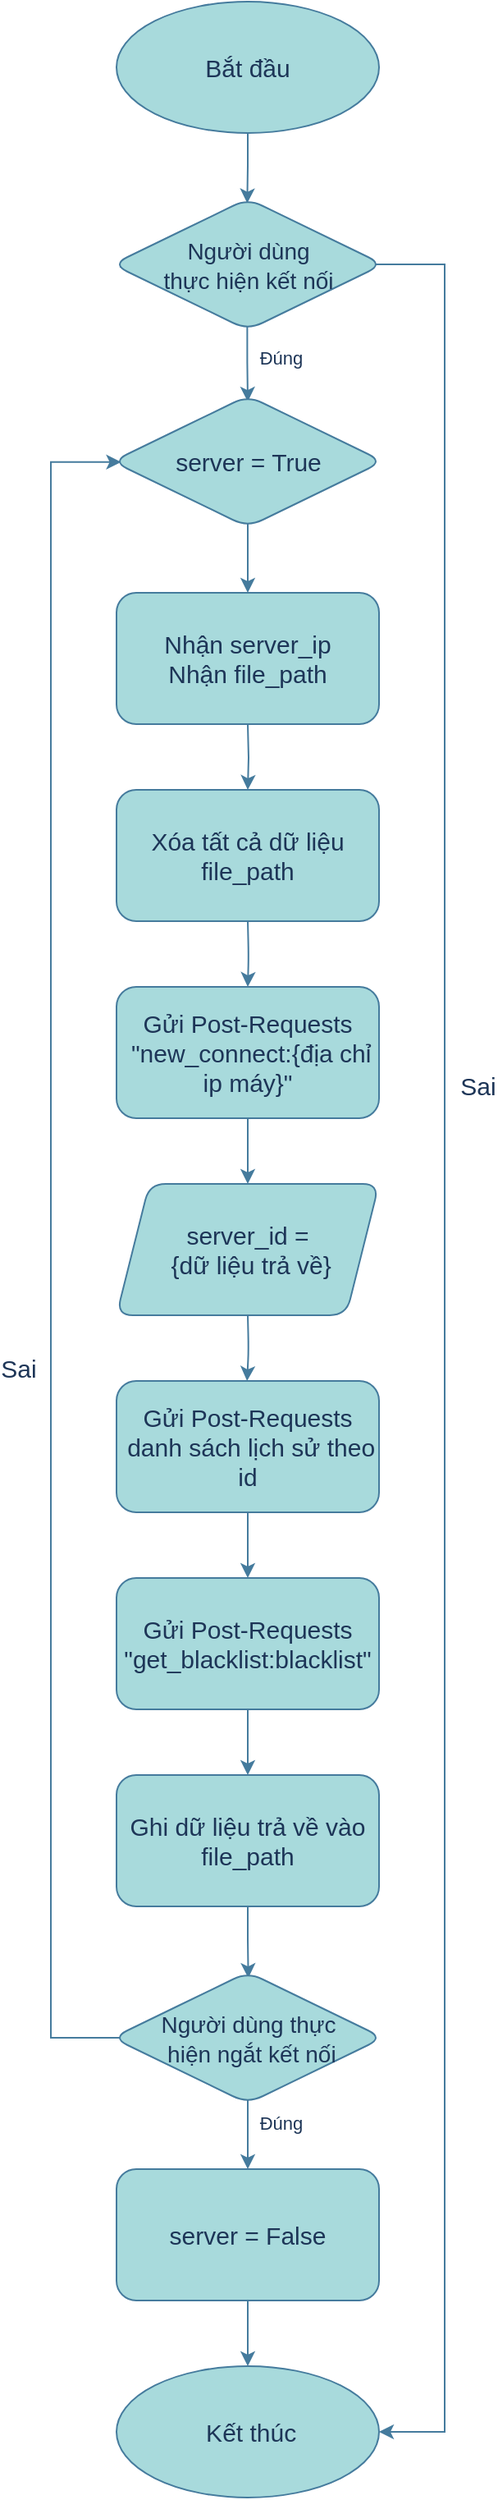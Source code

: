 <mxfile version="22.1.17" type="github">
  <diagram name="Trang-1" id="ER4wUnBnk97Xg_GWKOxj">
    <mxGraphModel dx="441" dy="1476" grid="1" gridSize="10" guides="1" tooltips="1" connect="1" arrows="1" fold="1" page="1" pageScale="1" pageWidth="827" pageHeight="1169" math="0" shadow="0">
      <root>
        <mxCell id="0" />
        <mxCell id="1" parent="0" />
        <mxCell id="s5Z9yiFXvZ2uZ-HgDR5P-3" style="edgeStyle=orthogonalEdgeStyle;rounded=0;orthogonalLoop=1;jettySize=auto;html=1;exitX=0.5;exitY=1;exitDx=0;exitDy=0;labelBackgroundColor=none;strokeColor=#457B9D;fontColor=default;entryX=0.498;entryY=0.035;entryDx=0;entryDy=0;entryPerimeter=0;fontSize=15;" parent="1" source="Ut0xZS67pPm9S65PYU5N-2" target="UqTQKJ_4IadXjokfk2YP-3" edge="1">
          <mxGeometry relative="1" as="geometry">
            <mxPoint x="360.0" y="80.0" as="targetPoint" />
          </mxGeometry>
        </mxCell>
        <mxCell id="Ut0xZS67pPm9S65PYU5N-2" value="Bắt đầu" style="ellipse;whiteSpace=wrap;html=1;labelBackgroundColor=none;fillColor=#A8DADC;strokeColor=#457B9D;fontColor=#1D3557;rounded=1;fontSize=15;" parent="1" vertex="1">
          <mxGeometry x="280" y="-40" width="160" height="80" as="geometry" />
        </mxCell>
        <mxCell id="Ut0xZS67pPm9S65PYU5N-5" style="edgeStyle=orthogonalEdgeStyle;rounded=1;orthogonalLoop=1;jettySize=auto;html=1;exitX=0.5;exitY=1;exitDx=0;exitDy=0;entryX=0.5;entryY=0;entryDx=0;entryDy=0;labelBackgroundColor=none;strokeColor=#457B9D;fontColor=default;fontSize=15;" parent="1" source="Ut0xZS67pPm9S65PYU5N-6" edge="1">
          <mxGeometry relative="1" as="geometry">
            <mxPoint x="360" y="680" as="targetPoint" />
          </mxGeometry>
        </mxCell>
        <mxCell id="Ut0xZS67pPm9S65PYU5N-6" value="Gửi Post-Requests&lt;br style=&quot;font-size: 15px;&quot;&gt;&amp;nbsp;&quot;new_connect:{địa chỉ ip máy}&quot;" style="rounded=1;whiteSpace=wrap;html=1;labelBackgroundColor=none;fillColor=#A8DADC;strokeColor=#457B9D;fontColor=#1D3557;fontSize=15;" parent="1" vertex="1">
          <mxGeometry x="280" y="560" width="160" height="80" as="geometry" />
        </mxCell>
        <mxCell id="Ut0xZS67pPm9S65PYU5N-38" style="edgeStyle=orthogonalEdgeStyle;rounded=1;orthogonalLoop=1;jettySize=auto;html=1;entryX=0.5;entryY=0;entryDx=0;entryDy=0;labelBackgroundColor=none;strokeColor=#457B9D;fontColor=default;exitX=0.5;exitY=0.035;exitDx=0;exitDy=0;exitPerimeter=0;fontSize=15;" parent="1" source="UqTQKJ_4IadXjokfk2YP-1" edge="1">
          <mxGeometry relative="1" as="geometry">
            <mxPoint x="360" y="320" as="targetPoint" />
            <mxPoint x="360" y="280" as="sourcePoint" />
          </mxGeometry>
        </mxCell>
        <mxCell id="Ut0xZS67pPm9S65PYU5N-12" style="edgeStyle=orthogonalEdgeStyle;rounded=1;orthogonalLoop=1;jettySize=auto;html=1;exitX=0.5;exitY=1;exitDx=0;exitDy=0;labelBackgroundColor=none;strokeColor=#457B9D;fontColor=default;fontSize=15;" parent="1" edge="1">
          <mxGeometry relative="1" as="geometry">
            <mxPoint x="359.579" y="800" as="targetPoint" />
            <mxPoint x="360" y="760" as="sourcePoint" />
          </mxGeometry>
        </mxCell>
        <mxCell id="Ut0xZS67pPm9S65PYU5N-26" style="edgeStyle=orthogonalEdgeStyle;rounded=1;orthogonalLoop=1;jettySize=auto;html=1;entryX=0.5;entryY=0;entryDx=0;entryDy=0;labelBackgroundColor=none;strokeColor=#457B9D;fontColor=default;fontSize=15;" parent="1" source="Ut0xZS67pPm9S65PYU5N-15" target="Ut0xZS67pPm9S65PYU5N-25" edge="1">
          <mxGeometry relative="1" as="geometry" />
        </mxCell>
        <mxCell id="Ut0xZS67pPm9S65PYU5N-15" value="Gửi Post-Requests&lt;br style=&quot;font-size: 15px;&quot;&gt;&amp;nbsp;danh sách lịch sử theo id" style="rounded=1;whiteSpace=wrap;html=1;labelBackgroundColor=none;fillColor=#A8DADC;strokeColor=#457B9D;fontColor=#1D3557;fontSize=15;" parent="1" vertex="1">
          <mxGeometry x="280" y="800" width="160" height="80" as="geometry" />
        </mxCell>
        <mxCell id="Ut0xZS67pPm9S65PYU5N-16" value="&amp;nbsp;Kết thúc" style="ellipse;whiteSpace=wrap;html=1;labelBackgroundColor=none;fillColor=#A8DADC;strokeColor=#457B9D;fontColor=#1D3557;rounded=1;fontSize=15;" parent="1" vertex="1">
          <mxGeometry x="280" y="1400" width="160" height="80" as="geometry" />
        </mxCell>
        <mxCell id="Ut0xZS67pPm9S65PYU5N-37" style="edgeStyle=orthogonalEdgeStyle;rounded=1;orthogonalLoop=1;jettySize=auto;html=1;exitX=0.5;exitY=1;exitDx=0;exitDy=0;labelBackgroundColor=none;strokeColor=#457B9D;fontColor=default;fontSize=15;" parent="1" target="Ut0xZS67pPm9S65PYU5N-6" edge="1">
          <mxGeometry relative="1" as="geometry">
            <mxPoint x="360" y="520" as="sourcePoint" />
          </mxGeometry>
        </mxCell>
        <mxCell id="Ut0xZS67pPm9S65PYU5N-24" value="server_id =&lt;br&gt;&amp;nbsp;{dữ liệu trả về}" style="shape=parallelogram;perimeter=parallelogramPerimeter;whiteSpace=wrap;html=1;fixedSize=1;labelBackgroundColor=none;fillColor=#A8DADC;strokeColor=#457B9D;fontColor=#1D3557;rounded=1;fontSize=15;" parent="1" vertex="1">
          <mxGeometry x="280" y="680" width="160" height="80" as="geometry" />
        </mxCell>
        <mxCell id="Ut0xZS67pPm9S65PYU5N-29" style="edgeStyle=orthogonalEdgeStyle;rounded=1;orthogonalLoop=1;jettySize=auto;html=1;exitX=0.5;exitY=1;exitDx=0;exitDy=0;entryX=0.5;entryY=0;entryDx=0;entryDy=0;labelBackgroundColor=none;strokeColor=#457B9D;fontColor=default;fontSize=15;" parent="1" source="Ut0xZS67pPm9S65PYU5N-25" target="Ut0xZS67pPm9S65PYU5N-28" edge="1">
          <mxGeometry relative="1" as="geometry" />
        </mxCell>
        <mxCell id="Ut0xZS67pPm9S65PYU5N-25" value="Gửi Post-Requests&lt;br style=&quot;font-size: 15px;&quot;&gt;&quot;get_blacklist:blacklist&quot;" style="rounded=1;whiteSpace=wrap;html=1;labelBackgroundColor=none;fillColor=#A8DADC;strokeColor=#457B9D;fontColor=#1D3557;fontSize=15;" parent="1" vertex="1">
          <mxGeometry x="280" y="920" width="160" height="80" as="geometry" />
        </mxCell>
        <mxCell id="s5Z9yiFXvZ2uZ-HgDR5P-8" style="edgeStyle=orthogonalEdgeStyle;rounded=0;orthogonalLoop=1;jettySize=auto;html=1;exitX=0.5;exitY=1;exitDx=0;exitDy=0;labelBackgroundColor=none;strokeColor=#457B9D;fontColor=default;entryX=0.502;entryY=0.045;entryDx=0;entryDy=0;entryPerimeter=0;fontSize=15;" parent="1" source="Ut0xZS67pPm9S65PYU5N-28" target="UqTQKJ_4IadXjokfk2YP-6" edge="1">
          <mxGeometry relative="1" as="geometry">
            <mxPoint x="360" y="1160" as="targetPoint" />
          </mxGeometry>
        </mxCell>
        <mxCell id="Ut0xZS67pPm9S65PYU5N-28" value="Ghi dữ liệu trả về vào file_path" style="rounded=1;whiteSpace=wrap;html=1;labelBackgroundColor=none;fillColor=#A8DADC;strokeColor=#457B9D;fontColor=#1D3557;fontSize=15;" parent="1" vertex="1">
          <mxGeometry x="280" y="1040" width="160" height="80" as="geometry" />
        </mxCell>
        <mxCell id="Ut0xZS67pPm9S65PYU5N-36" style="edgeStyle=orthogonalEdgeStyle;rounded=1;orthogonalLoop=1;jettySize=auto;html=1;exitX=0.5;exitY=1;exitDx=0;exitDy=0;entryX=0.5;entryY=0;entryDx=0;entryDy=0;labelBackgroundColor=none;strokeColor=#457B9D;fontColor=default;fontSize=15;" parent="1" edge="1">
          <mxGeometry relative="1" as="geometry">
            <mxPoint x="360" y="400" as="sourcePoint" />
            <mxPoint x="360" y="440" as="targetPoint" />
          </mxGeometry>
        </mxCell>
        <mxCell id="Ut0xZS67pPm9S65PYU5N-45" value="Nhận server_ip&lt;br style=&quot;font-size: 15px;&quot;&gt;Nhận file_path" style="rounded=1;whiteSpace=wrap;html=1;labelBackgroundColor=none;fillColor=#A8DADC;strokeColor=#457B9D;fontColor=#1D3557;fontSize=15;" parent="1" vertex="1">
          <mxGeometry x="280" y="320" width="160" height="80" as="geometry" />
        </mxCell>
        <mxCell id="Ut0xZS67pPm9S65PYU5N-46" value="Xóa tất cả dữ liệu file_path" style="rounded=1;whiteSpace=wrap;html=1;labelBackgroundColor=none;fillColor=#A8DADC;strokeColor=#457B9D;fontColor=#1D3557;fontSize=15;" parent="1" vertex="1">
          <mxGeometry x="280" y="440" width="160" height="80" as="geometry" />
        </mxCell>
        <mxCell id="s5Z9yiFXvZ2uZ-HgDR5P-4" style="edgeStyle=orthogonalEdgeStyle;rounded=0;orthogonalLoop=1;jettySize=auto;html=1;exitX=0.498;exitY=0.05;exitDx=0;exitDy=0;entryX=0.5;entryY=0.045;entryDx=0;entryDy=0;labelBackgroundColor=none;strokeColor=#457B9D;fontColor=default;exitPerimeter=0;entryPerimeter=0;fontSize=15;" parent="1" source="UqTQKJ_4IadXjokfk2YP-3" target="UqTQKJ_4IadXjokfk2YP-1" edge="1">
          <mxGeometry relative="1" as="geometry">
            <mxPoint x="360.0" y="160.0" as="sourcePoint" />
            <mxPoint x="360" y="200" as="targetPoint" />
          </mxGeometry>
        </mxCell>
        <mxCell id="s5Z9yiFXvZ2uZ-HgDR5P-15" value="Đúng" style="edgeLabel;html=1;align=center;verticalAlign=middle;resizable=0;points=[];labelBackgroundColor=none;fontColor=#1D3557;fontSize=15;" parent="s5Z9yiFXvZ2uZ-HgDR5P-4" vertex="1" connectable="0">
          <mxGeometry x="-0.25" relative="1" as="geometry">
            <mxPoint x="20" y="5" as="offset" />
          </mxGeometry>
        </mxCell>
        <mxCell id="UqTQKJ_4IadXjokfk2YP-10" value="Đúng" style="edgeLabel;html=1;align=center;verticalAlign=middle;resizable=0;points=[];fontColor=#1D3557;labelBackgroundColor=none;" vertex="1" connectable="0" parent="s5Z9yiFXvZ2uZ-HgDR5P-4">
          <mxGeometry x="0.544" y="-1" relative="1" as="geometry">
            <mxPoint x="21" as="offset" />
          </mxGeometry>
        </mxCell>
        <mxCell id="s5Z9yiFXvZ2uZ-HgDR5P-7" style="edgeStyle=orthogonalEdgeStyle;rounded=0;orthogonalLoop=1;jettySize=auto;html=1;entryX=1;entryY=0.5;entryDx=0;entryDy=0;labelBackgroundColor=none;strokeColor=#457B9D;fontColor=default;exitX=0.03;exitY=0.525;exitDx=0;exitDy=0;exitPerimeter=0;fontSize=15;" parent="1" source="UqTQKJ_4IadXjokfk2YP-3" target="Ut0xZS67pPm9S65PYU5N-16" edge="1">
          <mxGeometry relative="1" as="geometry">
            <Array as="points">
              <mxPoint x="283" y="120" />
              <mxPoint x="480" y="120" />
              <mxPoint x="480" y="1440" />
            </Array>
            <mxPoint x="440.0" y="120.0" as="sourcePoint" />
          </mxGeometry>
        </mxCell>
        <mxCell id="s5Z9yiFXvZ2uZ-HgDR5P-16" value="Sai" style="edgeLabel;html=1;align=center;verticalAlign=middle;resizable=0;points=[];labelBackgroundColor=none;fontColor=#1D3557;fontSize=15;" parent="s5Z9yiFXvZ2uZ-HgDR5P-7" vertex="1" connectable="0">
          <mxGeometry x="-0.259" y="3" relative="1" as="geometry">
            <mxPoint x="17" y="121" as="offset" />
          </mxGeometry>
        </mxCell>
        <mxCell id="s5Z9yiFXvZ2uZ-HgDR5P-11" style="edgeStyle=orthogonalEdgeStyle;rounded=0;orthogonalLoop=1;jettySize=auto;html=1;exitX=0.965;exitY=0.52;exitDx=0;exitDy=0;labelBackgroundColor=none;strokeColor=#457B9D;fontColor=default;entryX=0.032;entryY=0.505;entryDx=0;entryDy=0;entryPerimeter=0;exitPerimeter=0;fontSize=15;" parent="1" source="UqTQKJ_4IadXjokfk2YP-6" target="UqTQKJ_4IadXjokfk2YP-1" edge="1">
          <mxGeometry relative="1" as="geometry">
            <Array as="points">
              <mxPoint x="437" y="1200" />
              <mxPoint x="240" y="1200" />
              <mxPoint x="240" y="240" />
            </Array>
            <mxPoint x="280" y="1200" as="sourcePoint" />
            <mxPoint x="280" y="240" as="targetPoint" />
          </mxGeometry>
        </mxCell>
        <mxCell id="s5Z9yiFXvZ2uZ-HgDR5P-19" value="Sai" style="edgeLabel;html=1;align=center;verticalAlign=middle;resizable=0;points=[];labelBackgroundColor=none;fontColor=#1D3557;fontSize=15;" parent="s5Z9yiFXvZ2uZ-HgDR5P-11" vertex="1" connectable="0">
          <mxGeometry x="0.075" y="2" relative="1" as="geometry">
            <mxPoint x="-18" y="39" as="offset" />
          </mxGeometry>
        </mxCell>
        <mxCell id="s5Z9yiFXvZ2uZ-HgDR5P-14" style="edgeStyle=orthogonalEdgeStyle;rounded=0;orthogonalLoop=1;jettySize=auto;html=1;exitX=0.5;exitY=1;exitDx=0;exitDy=0;entryX=0.5;entryY=0;entryDx=0;entryDy=0;labelBackgroundColor=none;strokeColor=#457B9D;fontColor=default;fontSize=15;" parent="1" source="s5Z9yiFXvZ2uZ-HgDR5P-12" target="Ut0xZS67pPm9S65PYU5N-16" edge="1">
          <mxGeometry relative="1" as="geometry" />
        </mxCell>
        <mxCell id="s5Z9yiFXvZ2uZ-HgDR5P-12" value="server = False" style="rounded=1;whiteSpace=wrap;html=1;labelBackgroundColor=none;fillColor=#A8DADC;strokeColor=#457B9D;fontColor=#1D3557;fontSize=15;" parent="1" vertex="1">
          <mxGeometry x="280" y="1280" width="160" height="80" as="geometry" />
        </mxCell>
        <mxCell id="UqTQKJ_4IadXjokfk2YP-1" value="server = True" style="rhombus;whiteSpace=wrap;html=1;labelBackgroundColor=none;fillColor=#A8DADC;strokeColor=#457B9D;fontColor=#1D3557;rounded=1;fontSize=15;" vertex="1" parent="1">
          <mxGeometry x="277.5" y="200" width="165" height="80" as="geometry" />
        </mxCell>
        <mxCell id="UqTQKJ_4IadXjokfk2YP-3" value="&lt;font style=&quot;font-size: 14px;&quot;&gt;Người dùng &lt;br&gt;thực&amp;nbsp;hiện&amp;nbsp;kết nối&lt;/font&gt;" style="rhombus;whiteSpace=wrap;html=1;labelBackgroundColor=none;fillColor=#A8DADC;strokeColor=#457B9D;fontColor=#1D3557;rounded=1;fontSize=15;" vertex="1" parent="1">
          <mxGeometry x="277.5" y="80" width="165" height="80" as="geometry" />
        </mxCell>
        <mxCell id="UqTQKJ_4IadXjokfk2YP-7" style="edgeStyle=orthogonalEdgeStyle;rounded=0;orthogonalLoop=1;jettySize=auto;html=1;exitX=0.5;exitY=0.05;exitDx=0;exitDy=0;entryX=0.5;entryY=0;entryDx=0;entryDy=0;strokeColor=#457B9D;fontColor=default;fillColor=#A8DADC;exitPerimeter=0;fontSize=15;labelBackgroundColor=none;" edge="1" parent="1" source="UqTQKJ_4IadXjokfk2YP-6" target="s5Z9yiFXvZ2uZ-HgDR5P-12">
          <mxGeometry relative="1" as="geometry" />
        </mxCell>
        <mxCell id="UqTQKJ_4IadXjokfk2YP-9" value="Đúng" style="edgeLabel;html=1;align=center;verticalAlign=middle;resizable=0;points=[];fontColor=#1D3557;labelBackgroundColor=none;" vertex="1" connectable="0" parent="UqTQKJ_4IadXjokfk2YP-7">
          <mxGeometry x="0.507" y="-2" relative="1" as="geometry">
            <mxPoint x="22" as="offset" />
          </mxGeometry>
        </mxCell>
        <mxCell id="UqTQKJ_4IadXjokfk2YP-6" value="&lt;font style=&quot;font-size: 14px;&quot;&gt;Người dùng thực&lt;br&gt;&amp;nbsp;hiện ngắt kết nối&lt;/font&gt;" style="rhombus;whiteSpace=wrap;html=1;labelBackgroundColor=none;fillColor=#A8DADC;strokeColor=#457B9D;fontColor=#1D3557;rounded=1;fontSize=15;" vertex="1" parent="1">
          <mxGeometry x="277.5" y="1160" width="165" height="80" as="geometry" />
        </mxCell>
      </root>
    </mxGraphModel>
  </diagram>
</mxfile>
